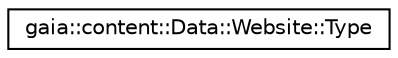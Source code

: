 digraph G
{
  edge [fontname="Helvetica",fontsize="10",labelfontname="Helvetica",labelfontsize="10"];
  node [fontname="Helvetica",fontsize="10",shape=record];
  rankdir=LR;
  Node1 [label="gaia::content::Data::Website::Type",height=0.2,width=0.4,color="black", fillcolor="white", style="filled",URL="$db/dd3/structgaia_1_1content_1_1_data_1_1_website_1_1_type.html",tooltip="The type for Website."];
}
